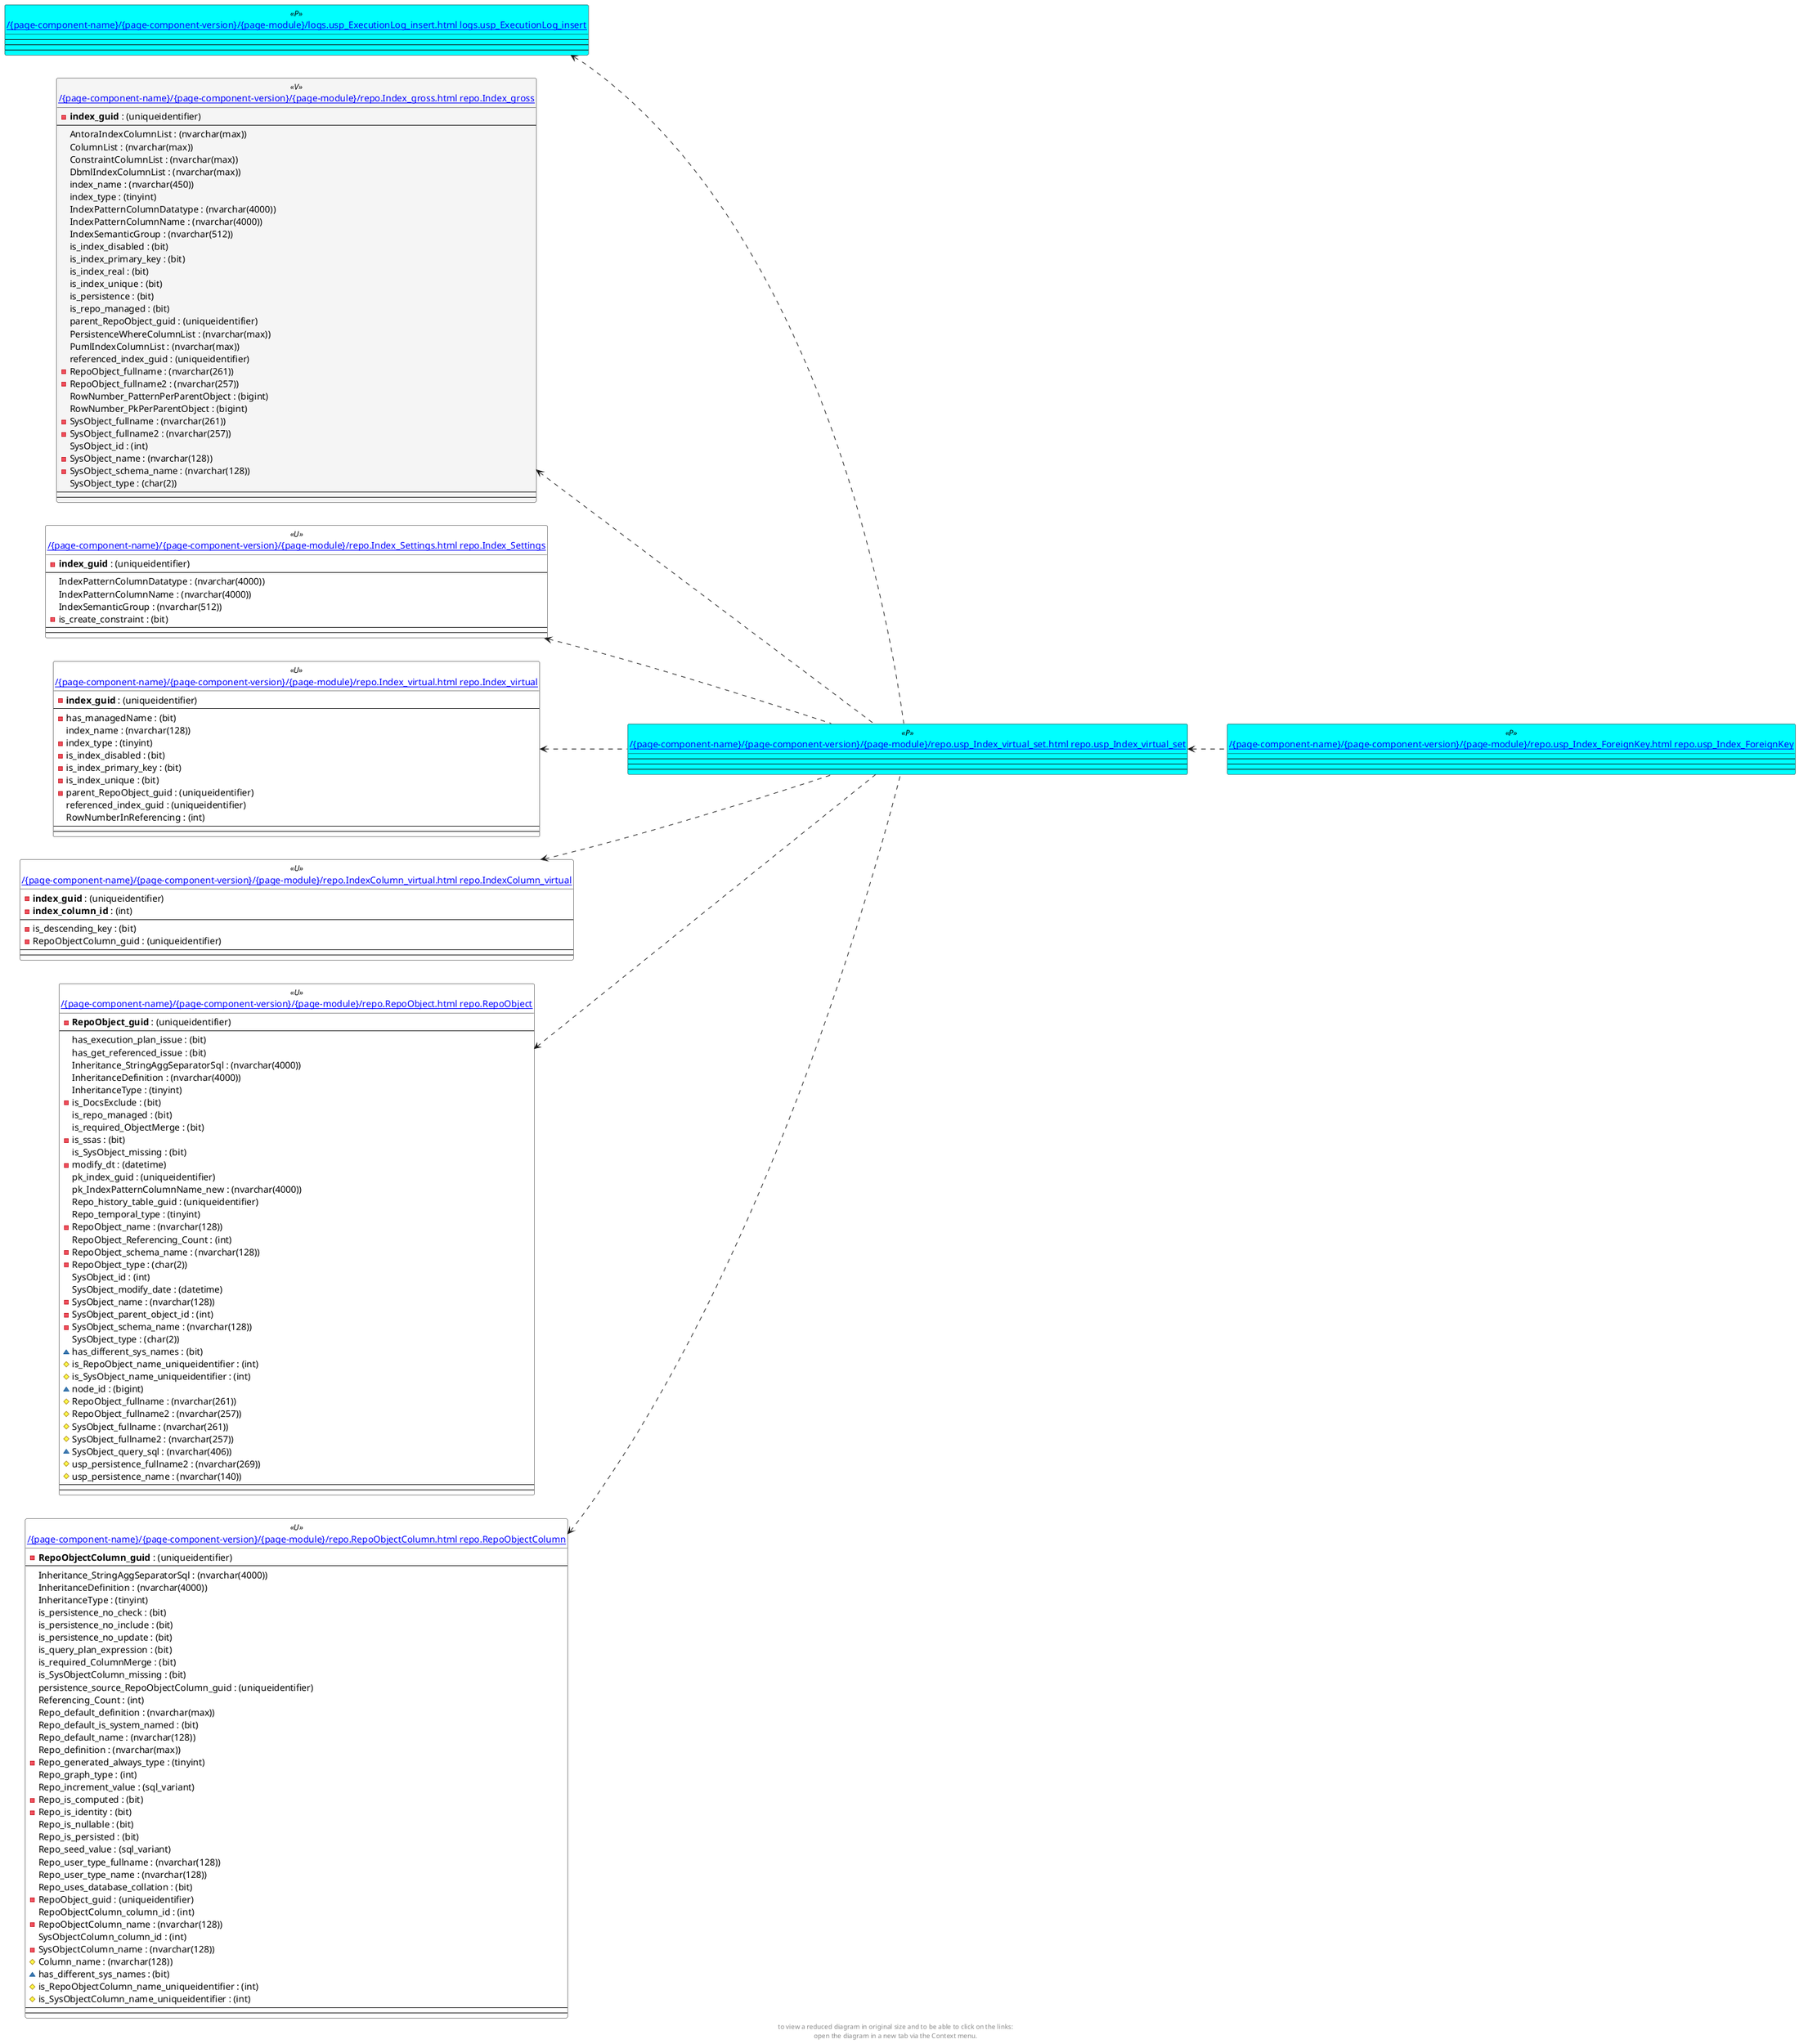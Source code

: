 @startuml
left to right direction
'top to bottom direction
hide circle
'avoide "." issues:
set namespaceSeparator none


skinparam class {
  BackgroundColor White
  BackgroundColor<<FN>> Yellow
  BackgroundColor<<FS>> Yellow
  BackgroundColor<<FT>> LightGray
  BackgroundColor<<IF>> Yellow
  BackgroundColor<<IS>> Yellow
  BackgroundColor<<P>> Aqua
  BackgroundColor<<PC>> Aqua
  BackgroundColor<<SN>> Yellow
  BackgroundColor<<SO>> SlateBlue
  BackgroundColor<<TF>> LightGray
  BackgroundColor<<TR>> Tomato
  BackgroundColor<<U>> White
  BackgroundColor<<V>> WhiteSmoke
  BackgroundColor<<X>> Aqua
}


entity "[[{site-url}/{page-component-name}/{page-component-version}/{page-module}/logs.usp_ExecutionLog_insert.html logs.usp_ExecutionLog_insert]]" as logs.usp_ExecutionLog_insert << P >> {
  --
  --
  --
}

entity "[[{site-url}/{page-component-name}/{page-component-version}/{page-module}/repo.Index_gross.html repo.Index_gross]]" as repo.Index_gross << V >> {
  - **index_guid** : (uniqueidentifier)
  --
  AntoraIndexColumnList : (nvarchar(max))
  ColumnList : (nvarchar(max))
  ConstraintColumnList : (nvarchar(max))
  DbmlIndexColumnList : (nvarchar(max))
  index_name : (nvarchar(450))
  index_type : (tinyint)
  IndexPatternColumnDatatype : (nvarchar(4000))
  IndexPatternColumnName : (nvarchar(4000))
  IndexSemanticGroup : (nvarchar(512))
  is_index_disabled : (bit)
  is_index_primary_key : (bit)
  is_index_real : (bit)
  is_index_unique : (bit)
  is_persistence : (bit)
  is_repo_managed : (bit)
  parent_RepoObject_guid : (uniqueidentifier)
  PersistenceWhereColumnList : (nvarchar(max))
  PumlIndexColumnList : (nvarchar(max))
  referenced_index_guid : (uniqueidentifier)
  - RepoObject_fullname : (nvarchar(261))
  - RepoObject_fullname2 : (nvarchar(257))
  RowNumber_PatternPerParentObject : (bigint)
  RowNumber_PkPerParentObject : (bigint)
  - SysObject_fullname : (nvarchar(261))
  - SysObject_fullname2 : (nvarchar(257))
  SysObject_id : (int)
  - SysObject_name : (nvarchar(128))
  - SysObject_schema_name : (nvarchar(128))
  SysObject_type : (char(2))
  --
  --
}

entity "[[{site-url}/{page-component-name}/{page-component-version}/{page-module}/repo.Index_Settings.html repo.Index_Settings]]" as repo.Index_Settings << U >> {
  - **index_guid** : (uniqueidentifier)
  --
  IndexPatternColumnDatatype : (nvarchar(4000))
  IndexPatternColumnName : (nvarchar(4000))
  IndexSemanticGroup : (nvarchar(512))
  - is_create_constraint : (bit)
  --
  --
}

entity "[[{site-url}/{page-component-name}/{page-component-version}/{page-module}/repo.Index_virtual.html repo.Index_virtual]]" as repo.Index_virtual << U >> {
  - **index_guid** : (uniqueidentifier)
  --
  - has_managedName : (bit)
  index_name : (nvarchar(128))
  - index_type : (tinyint)
  - is_index_disabled : (bit)
  - is_index_primary_key : (bit)
  - is_index_unique : (bit)
  - parent_RepoObject_guid : (uniqueidentifier)
  referenced_index_guid : (uniqueidentifier)
  RowNumberInReferencing : (int)
  --
  --
}

entity "[[{site-url}/{page-component-name}/{page-component-version}/{page-module}/repo.IndexColumn_virtual.html repo.IndexColumn_virtual]]" as repo.IndexColumn_virtual << U >> {
  - **index_guid** : (uniqueidentifier)
  - **index_column_id** : (int)
  --
  - is_descending_key : (bit)
  - RepoObjectColumn_guid : (uniqueidentifier)
  --
  --
}

entity "[[{site-url}/{page-component-name}/{page-component-version}/{page-module}/repo.RepoObject.html repo.RepoObject]]" as repo.RepoObject << U >> {
  - **RepoObject_guid** : (uniqueidentifier)
  --
  has_execution_plan_issue : (bit)
  has_get_referenced_issue : (bit)
  Inheritance_StringAggSeparatorSql : (nvarchar(4000))
  InheritanceDefinition : (nvarchar(4000))
  InheritanceType : (tinyint)
  - is_DocsExclude : (bit)
  is_repo_managed : (bit)
  is_required_ObjectMerge : (bit)
  - is_ssas : (bit)
  is_SysObject_missing : (bit)
  - modify_dt : (datetime)
  pk_index_guid : (uniqueidentifier)
  pk_IndexPatternColumnName_new : (nvarchar(4000))
  Repo_history_table_guid : (uniqueidentifier)
  Repo_temporal_type : (tinyint)
  - RepoObject_name : (nvarchar(128))
  RepoObject_Referencing_Count : (int)
  - RepoObject_schema_name : (nvarchar(128))
  - RepoObject_type : (char(2))
  SysObject_id : (int)
  SysObject_modify_date : (datetime)
  - SysObject_name : (nvarchar(128))
  - SysObject_parent_object_id : (int)
  - SysObject_schema_name : (nvarchar(128))
  SysObject_type : (char(2))
  ~ has_different_sys_names : (bit)
  # is_RepoObject_name_uniqueidentifier : (int)
  # is_SysObject_name_uniqueidentifier : (int)
  ~ node_id : (bigint)
  # RepoObject_fullname : (nvarchar(261))
  # RepoObject_fullname2 : (nvarchar(257))
  # SysObject_fullname : (nvarchar(261))
  # SysObject_fullname2 : (nvarchar(257))
  ~ SysObject_query_sql : (nvarchar(406))
  # usp_persistence_fullname2 : (nvarchar(269))
  # usp_persistence_name : (nvarchar(140))
  --
  --
}

entity "[[{site-url}/{page-component-name}/{page-component-version}/{page-module}/repo.RepoObjectColumn.html repo.RepoObjectColumn]]" as repo.RepoObjectColumn << U >> {
  - **RepoObjectColumn_guid** : (uniqueidentifier)
  --
  Inheritance_StringAggSeparatorSql : (nvarchar(4000))
  InheritanceDefinition : (nvarchar(4000))
  InheritanceType : (tinyint)
  is_persistence_no_check : (bit)
  is_persistence_no_include : (bit)
  is_persistence_no_update : (bit)
  is_query_plan_expression : (bit)
  is_required_ColumnMerge : (bit)
  is_SysObjectColumn_missing : (bit)
  persistence_source_RepoObjectColumn_guid : (uniqueidentifier)
  Referencing_Count : (int)
  Repo_default_definition : (nvarchar(max))
  Repo_default_is_system_named : (bit)
  Repo_default_name : (nvarchar(128))
  Repo_definition : (nvarchar(max))
  - Repo_generated_always_type : (tinyint)
  Repo_graph_type : (int)
  Repo_increment_value : (sql_variant)
  - Repo_is_computed : (bit)
  - Repo_is_identity : (bit)
  Repo_is_nullable : (bit)
  Repo_is_persisted : (bit)
  Repo_seed_value : (sql_variant)
  Repo_user_type_fullname : (nvarchar(128))
  Repo_user_type_name : (nvarchar(128))
  Repo_uses_database_collation : (bit)
  - RepoObject_guid : (uniqueidentifier)
  RepoObjectColumn_column_id : (int)
  - RepoObjectColumn_name : (nvarchar(128))
  SysObjectColumn_column_id : (int)
  - SysObjectColumn_name : (nvarchar(128))
  # Column_name : (nvarchar(128))
  ~ has_different_sys_names : (bit)
  # is_RepoObjectColumn_name_uniqueidentifier : (int)
  # is_SysObjectColumn_name_uniqueidentifier : (int)
  --
  --
}

entity "[[{site-url}/{page-component-name}/{page-component-version}/{page-module}/repo.usp_Index_ForeignKey.html repo.usp_Index_ForeignKey]]" as repo.usp_Index_ForeignKey << P >> {
  --
  --
  --
}

entity "[[{site-url}/{page-component-name}/{page-component-version}/{page-module}/repo.usp_Index_virtual_set.html repo.usp_Index_virtual_set]]" as repo.usp_Index_virtual_set << P >> {
  --
  --
  --
}

logs.usp_ExecutionLog_insert <.. repo.usp_Index_virtual_set
repo.Index_gross <.. repo.usp_Index_virtual_set
repo.Index_Settings <.. repo.usp_Index_virtual_set
repo.Index_virtual <.. repo.usp_Index_virtual_set
repo.IndexColumn_virtual <.. repo.usp_Index_virtual_set
repo.RepoObject <.. repo.usp_Index_virtual_set
repo.RepoObjectColumn <.. repo.usp_Index_virtual_set
repo.usp_Index_virtual_set <.. repo.usp_Index_ForeignKey

footer
to view a reduced diagram in original size and to be able to click on the links:
open the diagram in a new tab via the Context menu.
end footer

@enduml

